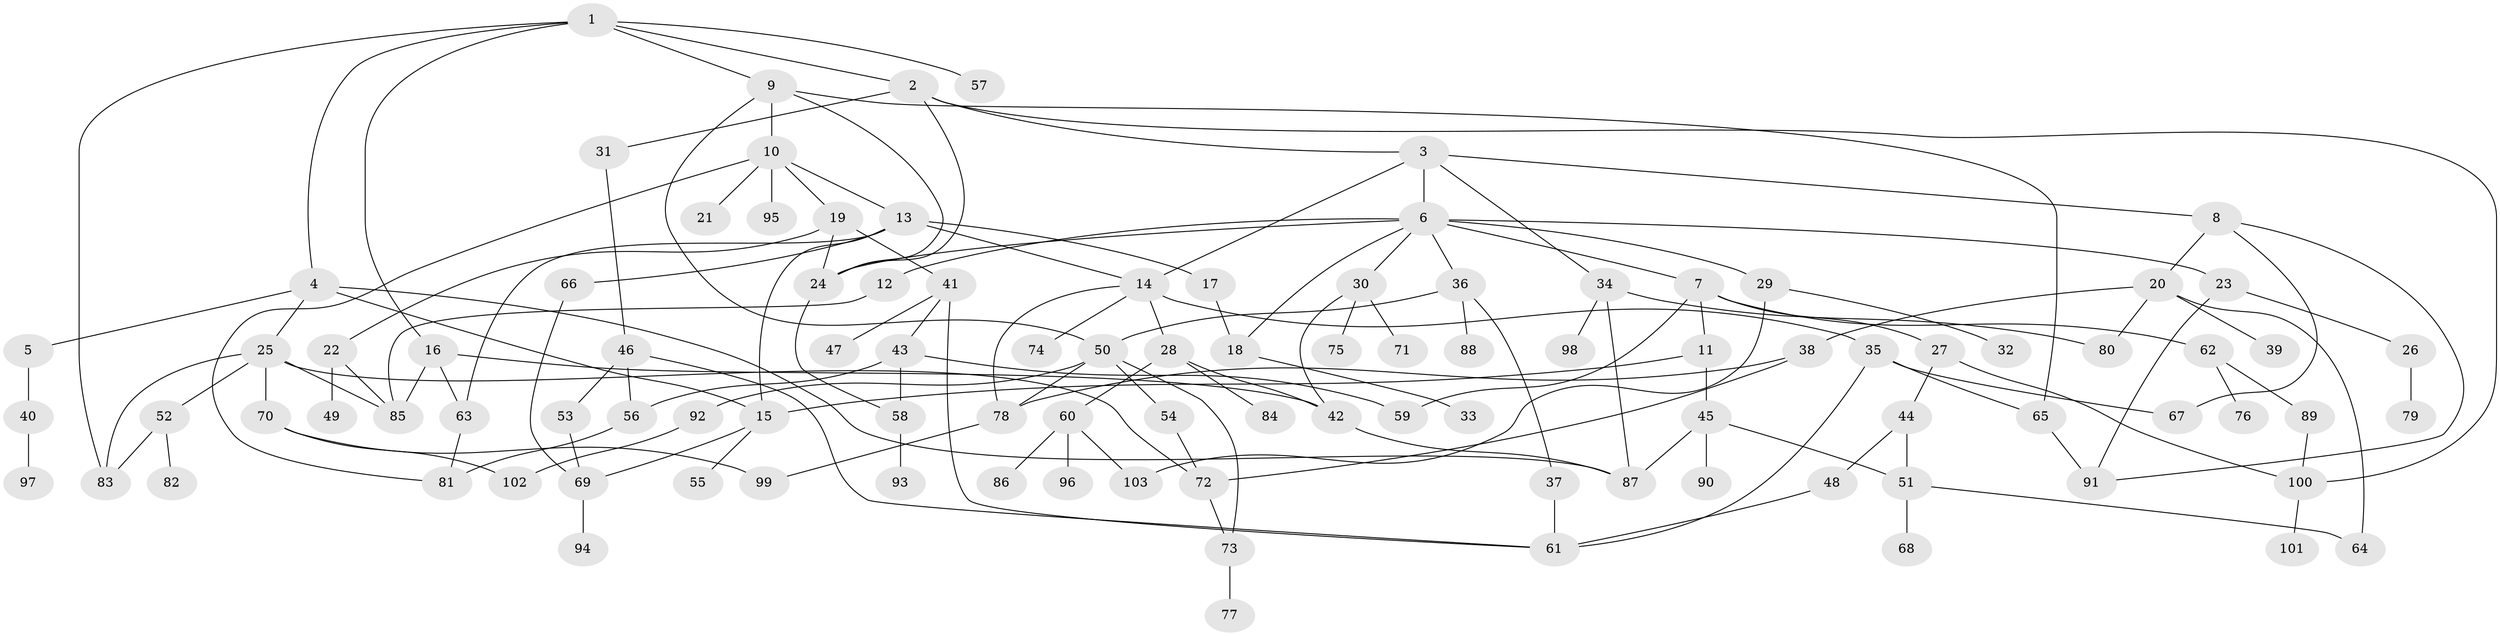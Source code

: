 // coarse degree distribution, {5: 0.10144927536231885, 7: 0.057971014492753624, 10: 0.028985507246376812, 4: 0.14492753623188406, 6: 0.057971014492753624, 2: 0.14492753623188406, 3: 0.15942028985507245, 1: 0.2898550724637681, 8: 0.014492753623188406}
// Generated by graph-tools (version 1.1) at 2025/23/03/03/25 07:23:30]
// undirected, 103 vertices, 149 edges
graph export_dot {
graph [start="1"]
  node [color=gray90,style=filled];
  1;
  2;
  3;
  4;
  5;
  6;
  7;
  8;
  9;
  10;
  11;
  12;
  13;
  14;
  15;
  16;
  17;
  18;
  19;
  20;
  21;
  22;
  23;
  24;
  25;
  26;
  27;
  28;
  29;
  30;
  31;
  32;
  33;
  34;
  35;
  36;
  37;
  38;
  39;
  40;
  41;
  42;
  43;
  44;
  45;
  46;
  47;
  48;
  49;
  50;
  51;
  52;
  53;
  54;
  55;
  56;
  57;
  58;
  59;
  60;
  61;
  62;
  63;
  64;
  65;
  66;
  67;
  68;
  69;
  70;
  71;
  72;
  73;
  74;
  75;
  76;
  77;
  78;
  79;
  80;
  81;
  82;
  83;
  84;
  85;
  86;
  87;
  88;
  89;
  90;
  91;
  92;
  93;
  94;
  95;
  96;
  97;
  98;
  99;
  100;
  101;
  102;
  103;
  1 -- 2;
  1 -- 4;
  1 -- 9;
  1 -- 16;
  1 -- 57;
  1 -- 83;
  2 -- 3;
  2 -- 31;
  2 -- 24;
  2 -- 100;
  3 -- 6;
  3 -- 8;
  3 -- 34;
  3 -- 14;
  4 -- 5;
  4 -- 25;
  4 -- 87;
  4 -- 15;
  5 -- 40;
  6 -- 7;
  6 -- 12;
  6 -- 23;
  6 -- 24;
  6 -- 29;
  6 -- 30;
  6 -- 36;
  6 -- 18;
  7 -- 11;
  7 -- 27;
  7 -- 62;
  7 -- 59;
  8 -- 20;
  8 -- 91;
  8 -- 67;
  9 -- 10;
  9 -- 65;
  9 -- 50;
  9 -- 24;
  10 -- 13;
  10 -- 19;
  10 -- 21;
  10 -- 95;
  10 -- 81;
  11 -- 45;
  11 -- 15;
  12 -- 85;
  13 -- 14;
  13 -- 15;
  13 -- 17;
  13 -- 66;
  13 -- 63;
  14 -- 28;
  14 -- 35;
  14 -- 74;
  14 -- 78;
  15 -- 55;
  15 -- 69;
  16 -- 42;
  16 -- 63;
  16 -- 85;
  17 -- 18;
  18 -- 33;
  19 -- 22;
  19 -- 41;
  19 -- 24;
  20 -- 38;
  20 -- 39;
  20 -- 80;
  20 -- 64;
  22 -- 49;
  22 -- 85;
  23 -- 26;
  23 -- 91;
  24 -- 58;
  25 -- 52;
  25 -- 70;
  25 -- 72;
  25 -- 83;
  25 -- 85;
  26 -- 79;
  27 -- 44;
  27 -- 100;
  28 -- 60;
  28 -- 84;
  28 -- 42;
  29 -- 32;
  29 -- 103;
  30 -- 71;
  30 -- 75;
  30 -- 42;
  31 -- 46;
  34 -- 80;
  34 -- 98;
  34 -- 87;
  35 -- 61;
  35 -- 67;
  35 -- 65;
  36 -- 37;
  36 -- 50;
  36 -- 88;
  37 -- 61;
  38 -- 78;
  38 -- 72;
  40 -- 97;
  41 -- 43;
  41 -- 47;
  41 -- 61;
  42 -- 87;
  43 -- 59;
  43 -- 56;
  43 -- 58;
  44 -- 48;
  44 -- 51;
  45 -- 51;
  45 -- 87;
  45 -- 90;
  46 -- 53;
  46 -- 56;
  46 -- 61;
  48 -- 61;
  50 -- 54;
  50 -- 92;
  50 -- 78;
  50 -- 73;
  51 -- 64;
  51 -- 68;
  52 -- 82;
  52 -- 83;
  53 -- 69;
  54 -- 72;
  56 -- 81;
  58 -- 93;
  60 -- 86;
  60 -- 96;
  60 -- 103;
  62 -- 76;
  62 -- 89;
  63 -- 81;
  65 -- 91;
  66 -- 69;
  69 -- 94;
  70 -- 102;
  70 -- 99;
  72 -- 73;
  73 -- 77;
  78 -- 99;
  89 -- 100;
  92 -- 102;
  100 -- 101;
}
